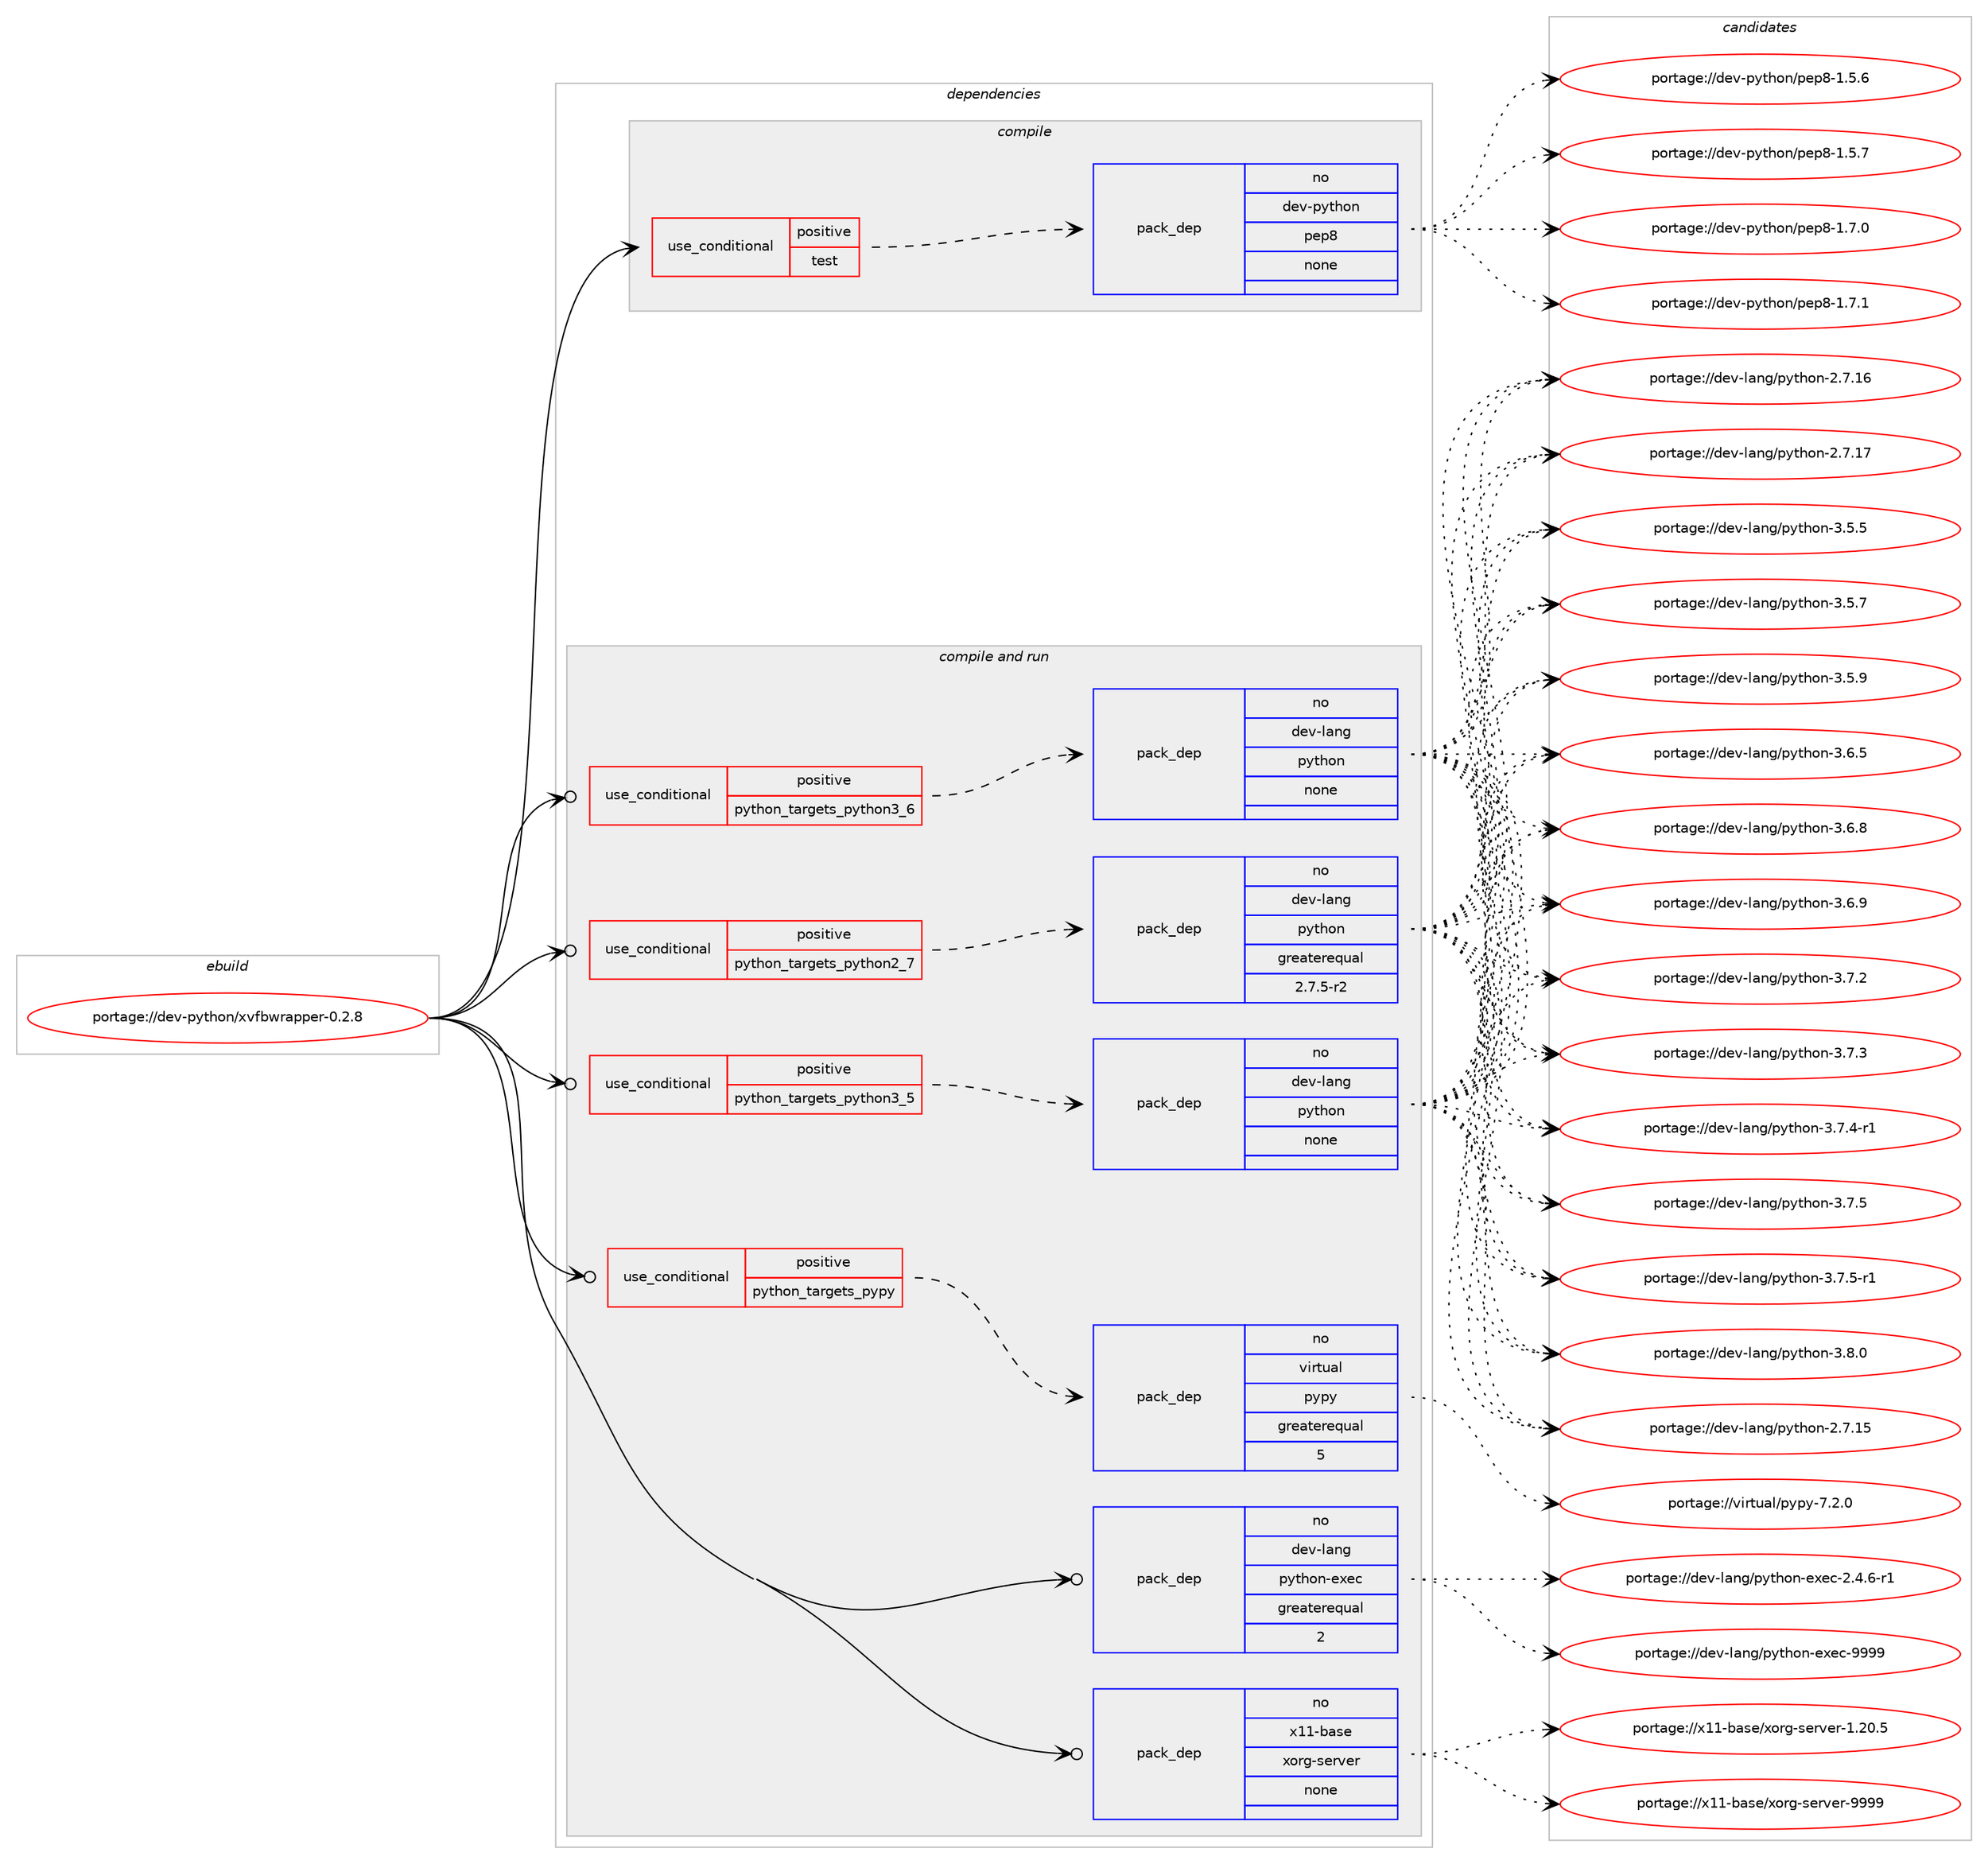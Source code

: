 digraph prolog {

# *************
# Graph options
# *************

newrank=true;
concentrate=true;
compound=true;
graph [rankdir=LR,fontname=Helvetica,fontsize=10,ranksep=1.5];#, ranksep=2.5, nodesep=0.2];
edge  [arrowhead=vee];
node  [fontname=Helvetica,fontsize=10];

# **********
# The ebuild
# **********

subgraph cluster_leftcol {
color=gray;
rank=same;
label=<<i>ebuild</i>>;
id [label="portage://dev-python/xvfbwrapper-0.2.8", color=red, width=4, href="../dev-python/xvfbwrapper-0.2.8.svg"];
}

# ****************
# The dependencies
# ****************

subgraph cluster_midcol {
color=gray;
label=<<i>dependencies</i>>;
subgraph cluster_compile {
fillcolor="#eeeeee";
style=filled;
label=<<i>compile</i>>;
subgraph cond41073 {
dependency179828 [label=<<TABLE BORDER="0" CELLBORDER="1" CELLSPACING="0" CELLPADDING="4"><TR><TD ROWSPAN="3" CELLPADDING="10">use_conditional</TD></TR><TR><TD>positive</TD></TR><TR><TD>test</TD></TR></TABLE>>, shape=none, color=red];
subgraph pack135344 {
dependency179829 [label=<<TABLE BORDER="0" CELLBORDER="1" CELLSPACING="0" CELLPADDING="4" WIDTH="220"><TR><TD ROWSPAN="6" CELLPADDING="30">pack_dep</TD></TR><TR><TD WIDTH="110">no</TD></TR><TR><TD>dev-python</TD></TR><TR><TD>pep8</TD></TR><TR><TD>none</TD></TR><TR><TD></TD></TR></TABLE>>, shape=none, color=blue];
}
dependency179828:e -> dependency179829:w [weight=20,style="dashed",arrowhead="vee"];
}
id:e -> dependency179828:w [weight=20,style="solid",arrowhead="vee"];
}
subgraph cluster_compileandrun {
fillcolor="#eeeeee";
style=filled;
label=<<i>compile and run</i>>;
subgraph cond41074 {
dependency179830 [label=<<TABLE BORDER="0" CELLBORDER="1" CELLSPACING="0" CELLPADDING="4"><TR><TD ROWSPAN="3" CELLPADDING="10">use_conditional</TD></TR><TR><TD>positive</TD></TR><TR><TD>python_targets_pypy</TD></TR></TABLE>>, shape=none, color=red];
subgraph pack135345 {
dependency179831 [label=<<TABLE BORDER="0" CELLBORDER="1" CELLSPACING="0" CELLPADDING="4" WIDTH="220"><TR><TD ROWSPAN="6" CELLPADDING="30">pack_dep</TD></TR><TR><TD WIDTH="110">no</TD></TR><TR><TD>virtual</TD></TR><TR><TD>pypy</TD></TR><TR><TD>greaterequal</TD></TR><TR><TD>5</TD></TR></TABLE>>, shape=none, color=blue];
}
dependency179830:e -> dependency179831:w [weight=20,style="dashed",arrowhead="vee"];
}
id:e -> dependency179830:w [weight=20,style="solid",arrowhead="odotvee"];
subgraph cond41075 {
dependency179832 [label=<<TABLE BORDER="0" CELLBORDER="1" CELLSPACING="0" CELLPADDING="4"><TR><TD ROWSPAN="3" CELLPADDING="10">use_conditional</TD></TR><TR><TD>positive</TD></TR><TR><TD>python_targets_python2_7</TD></TR></TABLE>>, shape=none, color=red];
subgraph pack135346 {
dependency179833 [label=<<TABLE BORDER="0" CELLBORDER="1" CELLSPACING="0" CELLPADDING="4" WIDTH="220"><TR><TD ROWSPAN="6" CELLPADDING="30">pack_dep</TD></TR><TR><TD WIDTH="110">no</TD></TR><TR><TD>dev-lang</TD></TR><TR><TD>python</TD></TR><TR><TD>greaterequal</TD></TR><TR><TD>2.7.5-r2</TD></TR></TABLE>>, shape=none, color=blue];
}
dependency179832:e -> dependency179833:w [weight=20,style="dashed",arrowhead="vee"];
}
id:e -> dependency179832:w [weight=20,style="solid",arrowhead="odotvee"];
subgraph cond41076 {
dependency179834 [label=<<TABLE BORDER="0" CELLBORDER="1" CELLSPACING="0" CELLPADDING="4"><TR><TD ROWSPAN="3" CELLPADDING="10">use_conditional</TD></TR><TR><TD>positive</TD></TR><TR><TD>python_targets_python3_5</TD></TR></TABLE>>, shape=none, color=red];
subgraph pack135347 {
dependency179835 [label=<<TABLE BORDER="0" CELLBORDER="1" CELLSPACING="0" CELLPADDING="4" WIDTH="220"><TR><TD ROWSPAN="6" CELLPADDING="30">pack_dep</TD></TR><TR><TD WIDTH="110">no</TD></TR><TR><TD>dev-lang</TD></TR><TR><TD>python</TD></TR><TR><TD>none</TD></TR><TR><TD></TD></TR></TABLE>>, shape=none, color=blue];
}
dependency179834:e -> dependency179835:w [weight=20,style="dashed",arrowhead="vee"];
}
id:e -> dependency179834:w [weight=20,style="solid",arrowhead="odotvee"];
subgraph cond41077 {
dependency179836 [label=<<TABLE BORDER="0" CELLBORDER="1" CELLSPACING="0" CELLPADDING="4"><TR><TD ROWSPAN="3" CELLPADDING="10">use_conditional</TD></TR><TR><TD>positive</TD></TR><TR><TD>python_targets_python3_6</TD></TR></TABLE>>, shape=none, color=red];
subgraph pack135348 {
dependency179837 [label=<<TABLE BORDER="0" CELLBORDER="1" CELLSPACING="0" CELLPADDING="4" WIDTH="220"><TR><TD ROWSPAN="6" CELLPADDING="30">pack_dep</TD></TR><TR><TD WIDTH="110">no</TD></TR><TR><TD>dev-lang</TD></TR><TR><TD>python</TD></TR><TR><TD>none</TD></TR><TR><TD></TD></TR></TABLE>>, shape=none, color=blue];
}
dependency179836:e -> dependency179837:w [weight=20,style="dashed",arrowhead="vee"];
}
id:e -> dependency179836:w [weight=20,style="solid",arrowhead="odotvee"];
subgraph pack135349 {
dependency179838 [label=<<TABLE BORDER="0" CELLBORDER="1" CELLSPACING="0" CELLPADDING="4" WIDTH="220"><TR><TD ROWSPAN="6" CELLPADDING="30">pack_dep</TD></TR><TR><TD WIDTH="110">no</TD></TR><TR><TD>dev-lang</TD></TR><TR><TD>python-exec</TD></TR><TR><TD>greaterequal</TD></TR><TR><TD>2</TD></TR></TABLE>>, shape=none, color=blue];
}
id:e -> dependency179838:w [weight=20,style="solid",arrowhead="odotvee"];
subgraph pack135350 {
dependency179839 [label=<<TABLE BORDER="0" CELLBORDER="1" CELLSPACING="0" CELLPADDING="4" WIDTH="220"><TR><TD ROWSPAN="6" CELLPADDING="30">pack_dep</TD></TR><TR><TD WIDTH="110">no</TD></TR><TR><TD>x11-base</TD></TR><TR><TD>xorg-server</TD></TR><TR><TD>none</TD></TR><TR><TD></TD></TR></TABLE>>, shape=none, color=blue];
}
id:e -> dependency179839:w [weight=20,style="solid",arrowhead="odotvee"];
}
subgraph cluster_run {
fillcolor="#eeeeee";
style=filled;
label=<<i>run</i>>;
}
}

# **************
# The candidates
# **************

subgraph cluster_choices {
rank=same;
color=gray;
label=<<i>candidates</i>>;

subgraph choice135344 {
color=black;
nodesep=1;
choiceportage100101118451121211161041111104711210111256454946534654 [label="portage://dev-python/pep8-1.5.6", color=red, width=4,href="../dev-python/pep8-1.5.6.svg"];
choiceportage100101118451121211161041111104711210111256454946534655 [label="portage://dev-python/pep8-1.5.7", color=red, width=4,href="../dev-python/pep8-1.5.7.svg"];
choiceportage100101118451121211161041111104711210111256454946554648 [label="portage://dev-python/pep8-1.7.0", color=red, width=4,href="../dev-python/pep8-1.7.0.svg"];
choiceportage100101118451121211161041111104711210111256454946554649 [label="portage://dev-python/pep8-1.7.1", color=red, width=4,href="../dev-python/pep8-1.7.1.svg"];
dependency179829:e -> choiceportage100101118451121211161041111104711210111256454946534654:w [style=dotted,weight="100"];
dependency179829:e -> choiceportage100101118451121211161041111104711210111256454946534655:w [style=dotted,weight="100"];
dependency179829:e -> choiceportage100101118451121211161041111104711210111256454946554648:w [style=dotted,weight="100"];
dependency179829:e -> choiceportage100101118451121211161041111104711210111256454946554649:w [style=dotted,weight="100"];
}
subgraph choice135345 {
color=black;
nodesep=1;
choiceportage1181051141161179710847112121112121455546504648 [label="portage://virtual/pypy-7.2.0", color=red, width=4,href="../virtual/pypy-7.2.0.svg"];
dependency179831:e -> choiceportage1181051141161179710847112121112121455546504648:w [style=dotted,weight="100"];
}
subgraph choice135346 {
color=black;
nodesep=1;
choiceportage10010111845108971101034711212111610411111045504655464953 [label="portage://dev-lang/python-2.7.15", color=red, width=4,href="../dev-lang/python-2.7.15.svg"];
choiceportage10010111845108971101034711212111610411111045504655464954 [label="portage://dev-lang/python-2.7.16", color=red, width=4,href="../dev-lang/python-2.7.16.svg"];
choiceportage10010111845108971101034711212111610411111045504655464955 [label="portage://dev-lang/python-2.7.17", color=red, width=4,href="../dev-lang/python-2.7.17.svg"];
choiceportage100101118451089711010347112121116104111110455146534653 [label="portage://dev-lang/python-3.5.5", color=red, width=4,href="../dev-lang/python-3.5.5.svg"];
choiceportage100101118451089711010347112121116104111110455146534655 [label="portage://dev-lang/python-3.5.7", color=red, width=4,href="../dev-lang/python-3.5.7.svg"];
choiceportage100101118451089711010347112121116104111110455146534657 [label="portage://dev-lang/python-3.5.9", color=red, width=4,href="../dev-lang/python-3.5.9.svg"];
choiceportage100101118451089711010347112121116104111110455146544653 [label="portage://dev-lang/python-3.6.5", color=red, width=4,href="../dev-lang/python-3.6.5.svg"];
choiceportage100101118451089711010347112121116104111110455146544656 [label="portage://dev-lang/python-3.6.8", color=red, width=4,href="../dev-lang/python-3.6.8.svg"];
choiceportage100101118451089711010347112121116104111110455146544657 [label="portage://dev-lang/python-3.6.9", color=red, width=4,href="../dev-lang/python-3.6.9.svg"];
choiceportage100101118451089711010347112121116104111110455146554650 [label="portage://dev-lang/python-3.7.2", color=red, width=4,href="../dev-lang/python-3.7.2.svg"];
choiceportage100101118451089711010347112121116104111110455146554651 [label="portage://dev-lang/python-3.7.3", color=red, width=4,href="../dev-lang/python-3.7.3.svg"];
choiceportage1001011184510897110103471121211161041111104551465546524511449 [label="portage://dev-lang/python-3.7.4-r1", color=red, width=4,href="../dev-lang/python-3.7.4-r1.svg"];
choiceportage100101118451089711010347112121116104111110455146554653 [label="portage://dev-lang/python-3.7.5", color=red, width=4,href="../dev-lang/python-3.7.5.svg"];
choiceportage1001011184510897110103471121211161041111104551465546534511449 [label="portage://dev-lang/python-3.7.5-r1", color=red, width=4,href="../dev-lang/python-3.7.5-r1.svg"];
choiceportage100101118451089711010347112121116104111110455146564648 [label="portage://dev-lang/python-3.8.0", color=red, width=4,href="../dev-lang/python-3.8.0.svg"];
dependency179833:e -> choiceportage10010111845108971101034711212111610411111045504655464953:w [style=dotted,weight="100"];
dependency179833:e -> choiceportage10010111845108971101034711212111610411111045504655464954:w [style=dotted,weight="100"];
dependency179833:e -> choiceportage10010111845108971101034711212111610411111045504655464955:w [style=dotted,weight="100"];
dependency179833:e -> choiceportage100101118451089711010347112121116104111110455146534653:w [style=dotted,weight="100"];
dependency179833:e -> choiceportage100101118451089711010347112121116104111110455146534655:w [style=dotted,weight="100"];
dependency179833:e -> choiceportage100101118451089711010347112121116104111110455146534657:w [style=dotted,weight="100"];
dependency179833:e -> choiceportage100101118451089711010347112121116104111110455146544653:w [style=dotted,weight="100"];
dependency179833:e -> choiceportage100101118451089711010347112121116104111110455146544656:w [style=dotted,weight="100"];
dependency179833:e -> choiceportage100101118451089711010347112121116104111110455146544657:w [style=dotted,weight="100"];
dependency179833:e -> choiceportage100101118451089711010347112121116104111110455146554650:w [style=dotted,weight="100"];
dependency179833:e -> choiceportage100101118451089711010347112121116104111110455146554651:w [style=dotted,weight="100"];
dependency179833:e -> choiceportage1001011184510897110103471121211161041111104551465546524511449:w [style=dotted,weight="100"];
dependency179833:e -> choiceportage100101118451089711010347112121116104111110455146554653:w [style=dotted,weight="100"];
dependency179833:e -> choiceportage1001011184510897110103471121211161041111104551465546534511449:w [style=dotted,weight="100"];
dependency179833:e -> choiceportage100101118451089711010347112121116104111110455146564648:w [style=dotted,weight="100"];
}
subgraph choice135347 {
color=black;
nodesep=1;
choiceportage10010111845108971101034711212111610411111045504655464953 [label="portage://dev-lang/python-2.7.15", color=red, width=4,href="../dev-lang/python-2.7.15.svg"];
choiceportage10010111845108971101034711212111610411111045504655464954 [label="portage://dev-lang/python-2.7.16", color=red, width=4,href="../dev-lang/python-2.7.16.svg"];
choiceportage10010111845108971101034711212111610411111045504655464955 [label="portage://dev-lang/python-2.7.17", color=red, width=4,href="../dev-lang/python-2.7.17.svg"];
choiceportage100101118451089711010347112121116104111110455146534653 [label="portage://dev-lang/python-3.5.5", color=red, width=4,href="../dev-lang/python-3.5.5.svg"];
choiceportage100101118451089711010347112121116104111110455146534655 [label="portage://dev-lang/python-3.5.7", color=red, width=4,href="../dev-lang/python-3.5.7.svg"];
choiceportage100101118451089711010347112121116104111110455146534657 [label="portage://dev-lang/python-3.5.9", color=red, width=4,href="../dev-lang/python-3.5.9.svg"];
choiceportage100101118451089711010347112121116104111110455146544653 [label="portage://dev-lang/python-3.6.5", color=red, width=4,href="../dev-lang/python-3.6.5.svg"];
choiceportage100101118451089711010347112121116104111110455146544656 [label="portage://dev-lang/python-3.6.8", color=red, width=4,href="../dev-lang/python-3.6.8.svg"];
choiceportage100101118451089711010347112121116104111110455146544657 [label="portage://dev-lang/python-3.6.9", color=red, width=4,href="../dev-lang/python-3.6.9.svg"];
choiceportage100101118451089711010347112121116104111110455146554650 [label="portage://dev-lang/python-3.7.2", color=red, width=4,href="../dev-lang/python-3.7.2.svg"];
choiceportage100101118451089711010347112121116104111110455146554651 [label="portage://dev-lang/python-3.7.3", color=red, width=4,href="../dev-lang/python-3.7.3.svg"];
choiceportage1001011184510897110103471121211161041111104551465546524511449 [label="portage://dev-lang/python-3.7.4-r1", color=red, width=4,href="../dev-lang/python-3.7.4-r1.svg"];
choiceportage100101118451089711010347112121116104111110455146554653 [label="portage://dev-lang/python-3.7.5", color=red, width=4,href="../dev-lang/python-3.7.5.svg"];
choiceportage1001011184510897110103471121211161041111104551465546534511449 [label="portage://dev-lang/python-3.7.5-r1", color=red, width=4,href="../dev-lang/python-3.7.5-r1.svg"];
choiceportage100101118451089711010347112121116104111110455146564648 [label="portage://dev-lang/python-3.8.0", color=red, width=4,href="../dev-lang/python-3.8.0.svg"];
dependency179835:e -> choiceportage10010111845108971101034711212111610411111045504655464953:w [style=dotted,weight="100"];
dependency179835:e -> choiceportage10010111845108971101034711212111610411111045504655464954:w [style=dotted,weight="100"];
dependency179835:e -> choiceportage10010111845108971101034711212111610411111045504655464955:w [style=dotted,weight="100"];
dependency179835:e -> choiceportage100101118451089711010347112121116104111110455146534653:w [style=dotted,weight="100"];
dependency179835:e -> choiceportage100101118451089711010347112121116104111110455146534655:w [style=dotted,weight="100"];
dependency179835:e -> choiceportage100101118451089711010347112121116104111110455146534657:w [style=dotted,weight="100"];
dependency179835:e -> choiceportage100101118451089711010347112121116104111110455146544653:w [style=dotted,weight="100"];
dependency179835:e -> choiceportage100101118451089711010347112121116104111110455146544656:w [style=dotted,weight="100"];
dependency179835:e -> choiceportage100101118451089711010347112121116104111110455146544657:w [style=dotted,weight="100"];
dependency179835:e -> choiceportage100101118451089711010347112121116104111110455146554650:w [style=dotted,weight="100"];
dependency179835:e -> choiceportage100101118451089711010347112121116104111110455146554651:w [style=dotted,weight="100"];
dependency179835:e -> choiceportage1001011184510897110103471121211161041111104551465546524511449:w [style=dotted,weight="100"];
dependency179835:e -> choiceportage100101118451089711010347112121116104111110455146554653:w [style=dotted,weight="100"];
dependency179835:e -> choiceportage1001011184510897110103471121211161041111104551465546534511449:w [style=dotted,weight="100"];
dependency179835:e -> choiceportage100101118451089711010347112121116104111110455146564648:w [style=dotted,weight="100"];
}
subgraph choice135348 {
color=black;
nodesep=1;
choiceportage10010111845108971101034711212111610411111045504655464953 [label="portage://dev-lang/python-2.7.15", color=red, width=4,href="../dev-lang/python-2.7.15.svg"];
choiceportage10010111845108971101034711212111610411111045504655464954 [label="portage://dev-lang/python-2.7.16", color=red, width=4,href="../dev-lang/python-2.7.16.svg"];
choiceportage10010111845108971101034711212111610411111045504655464955 [label="portage://dev-lang/python-2.7.17", color=red, width=4,href="../dev-lang/python-2.7.17.svg"];
choiceportage100101118451089711010347112121116104111110455146534653 [label="portage://dev-lang/python-3.5.5", color=red, width=4,href="../dev-lang/python-3.5.5.svg"];
choiceportage100101118451089711010347112121116104111110455146534655 [label="portage://dev-lang/python-3.5.7", color=red, width=4,href="../dev-lang/python-3.5.7.svg"];
choiceportage100101118451089711010347112121116104111110455146534657 [label="portage://dev-lang/python-3.5.9", color=red, width=4,href="../dev-lang/python-3.5.9.svg"];
choiceportage100101118451089711010347112121116104111110455146544653 [label="portage://dev-lang/python-3.6.5", color=red, width=4,href="../dev-lang/python-3.6.5.svg"];
choiceportage100101118451089711010347112121116104111110455146544656 [label="portage://dev-lang/python-3.6.8", color=red, width=4,href="../dev-lang/python-3.6.8.svg"];
choiceportage100101118451089711010347112121116104111110455146544657 [label="portage://dev-lang/python-3.6.9", color=red, width=4,href="../dev-lang/python-3.6.9.svg"];
choiceportage100101118451089711010347112121116104111110455146554650 [label="portage://dev-lang/python-3.7.2", color=red, width=4,href="../dev-lang/python-3.7.2.svg"];
choiceportage100101118451089711010347112121116104111110455146554651 [label="portage://dev-lang/python-3.7.3", color=red, width=4,href="../dev-lang/python-3.7.3.svg"];
choiceportage1001011184510897110103471121211161041111104551465546524511449 [label="portage://dev-lang/python-3.7.4-r1", color=red, width=4,href="../dev-lang/python-3.7.4-r1.svg"];
choiceportage100101118451089711010347112121116104111110455146554653 [label="portage://dev-lang/python-3.7.5", color=red, width=4,href="../dev-lang/python-3.7.5.svg"];
choiceportage1001011184510897110103471121211161041111104551465546534511449 [label="portage://dev-lang/python-3.7.5-r1", color=red, width=4,href="../dev-lang/python-3.7.5-r1.svg"];
choiceportage100101118451089711010347112121116104111110455146564648 [label="portage://dev-lang/python-3.8.0", color=red, width=4,href="../dev-lang/python-3.8.0.svg"];
dependency179837:e -> choiceportage10010111845108971101034711212111610411111045504655464953:w [style=dotted,weight="100"];
dependency179837:e -> choiceportage10010111845108971101034711212111610411111045504655464954:w [style=dotted,weight="100"];
dependency179837:e -> choiceportage10010111845108971101034711212111610411111045504655464955:w [style=dotted,weight="100"];
dependency179837:e -> choiceportage100101118451089711010347112121116104111110455146534653:w [style=dotted,weight="100"];
dependency179837:e -> choiceportage100101118451089711010347112121116104111110455146534655:w [style=dotted,weight="100"];
dependency179837:e -> choiceportage100101118451089711010347112121116104111110455146534657:w [style=dotted,weight="100"];
dependency179837:e -> choiceportage100101118451089711010347112121116104111110455146544653:w [style=dotted,weight="100"];
dependency179837:e -> choiceportage100101118451089711010347112121116104111110455146544656:w [style=dotted,weight="100"];
dependency179837:e -> choiceportage100101118451089711010347112121116104111110455146544657:w [style=dotted,weight="100"];
dependency179837:e -> choiceportage100101118451089711010347112121116104111110455146554650:w [style=dotted,weight="100"];
dependency179837:e -> choiceportage100101118451089711010347112121116104111110455146554651:w [style=dotted,weight="100"];
dependency179837:e -> choiceportage1001011184510897110103471121211161041111104551465546524511449:w [style=dotted,weight="100"];
dependency179837:e -> choiceportage100101118451089711010347112121116104111110455146554653:w [style=dotted,weight="100"];
dependency179837:e -> choiceportage1001011184510897110103471121211161041111104551465546534511449:w [style=dotted,weight="100"];
dependency179837:e -> choiceportage100101118451089711010347112121116104111110455146564648:w [style=dotted,weight="100"];
}
subgraph choice135349 {
color=black;
nodesep=1;
choiceportage10010111845108971101034711212111610411111045101120101994550465246544511449 [label="portage://dev-lang/python-exec-2.4.6-r1", color=red, width=4,href="../dev-lang/python-exec-2.4.6-r1.svg"];
choiceportage10010111845108971101034711212111610411111045101120101994557575757 [label="portage://dev-lang/python-exec-9999", color=red, width=4,href="../dev-lang/python-exec-9999.svg"];
dependency179838:e -> choiceportage10010111845108971101034711212111610411111045101120101994550465246544511449:w [style=dotted,weight="100"];
dependency179838:e -> choiceportage10010111845108971101034711212111610411111045101120101994557575757:w [style=dotted,weight="100"];
}
subgraph choice135350 {
color=black;
nodesep=1;
choiceportage1204949459897115101471201111141034511510111411810111445494650484653 [label="portage://x11-base/xorg-server-1.20.5", color=red, width=4,href="../x11-base/xorg-server-1.20.5.svg"];
choiceportage120494945989711510147120111114103451151011141181011144557575757 [label="portage://x11-base/xorg-server-9999", color=red, width=4,href="../x11-base/xorg-server-9999.svg"];
dependency179839:e -> choiceportage1204949459897115101471201111141034511510111411810111445494650484653:w [style=dotted,weight="100"];
dependency179839:e -> choiceportage120494945989711510147120111114103451151011141181011144557575757:w [style=dotted,weight="100"];
}
}

}
